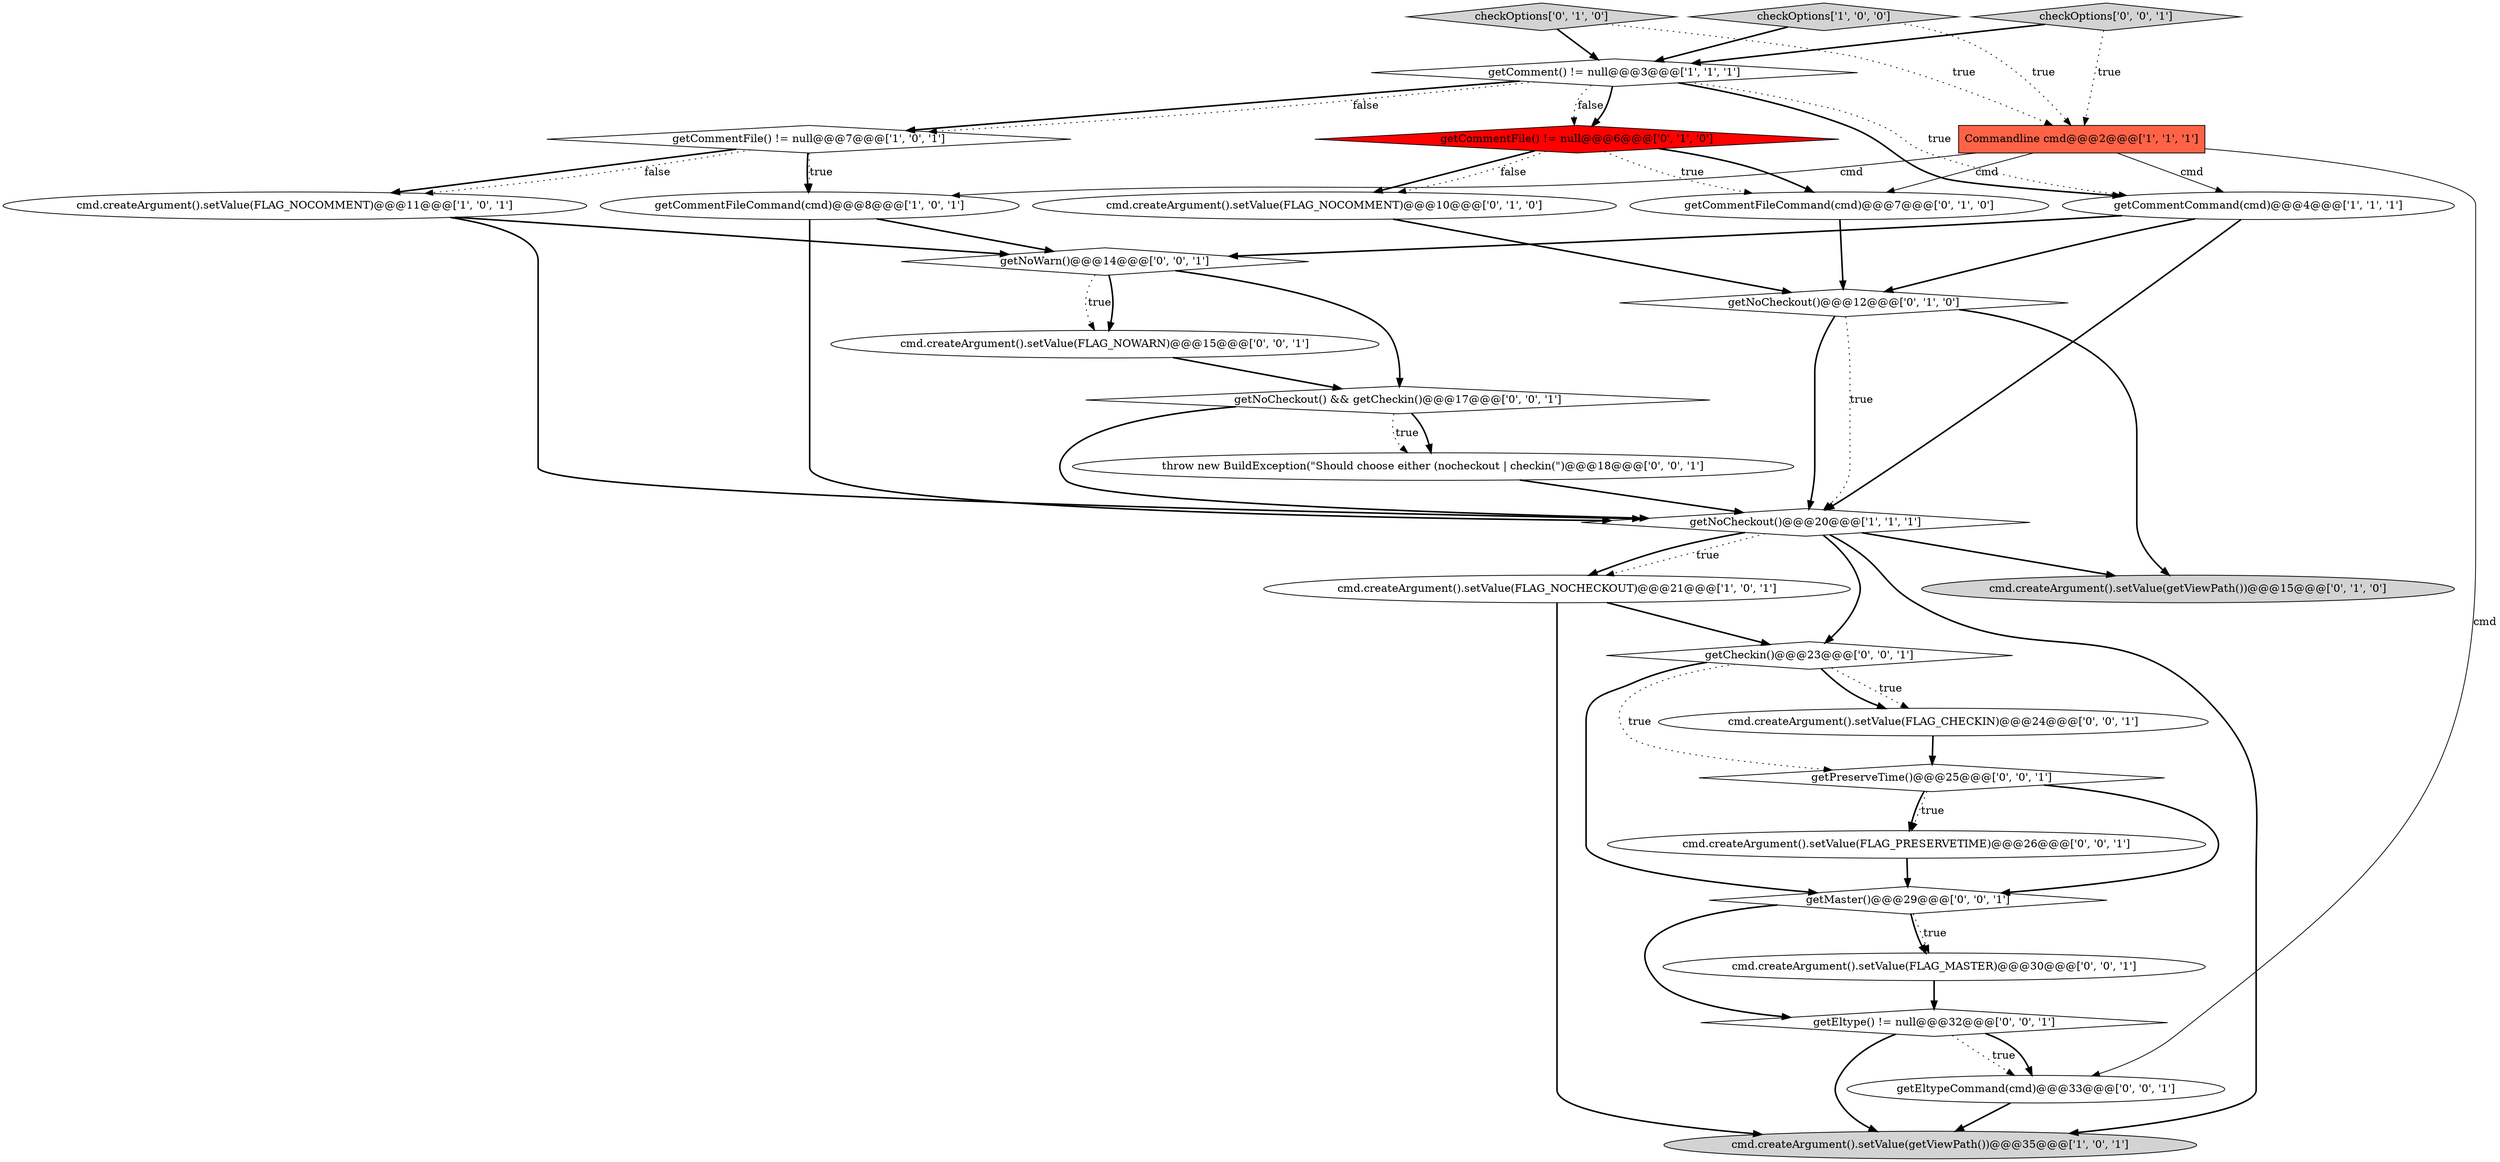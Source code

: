 digraph {
1 [style = filled, label = "getComment() != null@@@3@@@['1', '1', '1']", fillcolor = white, shape = diamond image = "AAA0AAABBB1BBB"];
13 [style = filled, label = "getCommentFileCommand(cmd)@@@7@@@['0', '1', '0']", fillcolor = white, shape = ellipse image = "AAA0AAABBB2BBB"];
4 [style = filled, label = "getNoCheckout()@@@20@@@['1', '1', '1']", fillcolor = white, shape = diamond image = "AAA0AAABBB1BBB"];
10 [style = filled, label = "cmd.createArgument().setValue(getViewPath())@@@15@@@['0', '1', '0']", fillcolor = lightgray, shape = ellipse image = "AAA0AAABBB2BBB"];
24 [style = filled, label = "getCheckin()@@@23@@@['0', '0', '1']", fillcolor = white, shape = diamond image = "AAA0AAABBB3BBB"];
22 [style = filled, label = "getNoCheckout() && getCheckin()@@@17@@@['0', '0', '1']", fillcolor = white, shape = diamond image = "AAA0AAABBB3BBB"];
21 [style = filled, label = "getMaster()@@@29@@@['0', '0', '1']", fillcolor = white, shape = diamond image = "AAA0AAABBB3BBB"];
25 [style = filled, label = "cmd.createArgument().setValue(FLAG_PRESERVETIME)@@@26@@@['0', '0', '1']", fillcolor = white, shape = ellipse image = "AAA0AAABBB3BBB"];
5 [style = filled, label = "cmd.createArgument().setValue(FLAG_NOCHECKOUT)@@@21@@@['1', '0', '1']", fillcolor = white, shape = ellipse image = "AAA0AAABBB1BBB"];
11 [style = filled, label = "checkOptions['0', '1', '0']", fillcolor = lightgray, shape = diamond image = "AAA0AAABBB2BBB"];
2 [style = filled, label = "getCommentFileCommand(cmd)@@@8@@@['1', '0', '1']", fillcolor = white, shape = ellipse image = "AAA0AAABBB1BBB"];
23 [style = filled, label = "checkOptions['0', '0', '1']", fillcolor = lightgray, shape = diamond image = "AAA0AAABBB3BBB"];
28 [style = filled, label = "cmd.createArgument().setValue(FLAG_MASTER)@@@30@@@['0', '0', '1']", fillcolor = white, shape = ellipse image = "AAA0AAABBB3BBB"];
16 [style = filled, label = "getNoWarn()@@@14@@@['0', '0', '1']", fillcolor = white, shape = diamond image = "AAA0AAABBB3BBB"];
6 [style = filled, label = "checkOptions['1', '0', '0']", fillcolor = lightgray, shape = diamond image = "AAA0AAABBB1BBB"];
27 [style = filled, label = "getPreserveTime()@@@25@@@['0', '0', '1']", fillcolor = white, shape = diamond image = "AAA0AAABBB3BBB"];
7 [style = filled, label = "getCommentCommand(cmd)@@@4@@@['1', '1', '1']", fillcolor = white, shape = ellipse image = "AAA0AAABBB1BBB"];
14 [style = filled, label = "getCommentFile() != null@@@6@@@['0', '1', '0']", fillcolor = red, shape = diamond image = "AAA1AAABBB2BBB"];
0 [style = filled, label = "getCommentFile() != null@@@7@@@['1', '0', '1']", fillcolor = white, shape = diamond image = "AAA0AAABBB1BBB"];
3 [style = filled, label = "cmd.createArgument().setValue(FLAG_NOCOMMENT)@@@11@@@['1', '0', '1']", fillcolor = white, shape = ellipse image = "AAA0AAABBB1BBB"];
12 [style = filled, label = "getNoCheckout()@@@12@@@['0', '1', '0']", fillcolor = white, shape = diamond image = "AAA0AAABBB2BBB"];
26 [style = filled, label = "throw new BuildException(\"Should choose either (nocheckout | checkin(\")@@@18@@@['0', '0', '1']", fillcolor = white, shape = ellipse image = "AAA0AAABBB3BBB"];
20 [style = filled, label = "cmd.createArgument().setValue(FLAG_NOWARN)@@@15@@@['0', '0', '1']", fillcolor = white, shape = ellipse image = "AAA0AAABBB3BBB"];
8 [style = filled, label = "cmd.createArgument().setValue(getViewPath())@@@35@@@['1', '0', '1']", fillcolor = lightgray, shape = ellipse image = "AAA0AAABBB1BBB"];
18 [style = filled, label = "getEltypeCommand(cmd)@@@33@@@['0', '0', '1']", fillcolor = white, shape = ellipse image = "AAA0AAABBB3BBB"];
17 [style = filled, label = "getEltype() != null@@@32@@@['0', '0', '1']", fillcolor = white, shape = diamond image = "AAA0AAABBB3BBB"];
19 [style = filled, label = "cmd.createArgument().setValue(FLAG_CHECKIN)@@@24@@@['0', '0', '1']", fillcolor = white, shape = ellipse image = "AAA0AAABBB3BBB"];
15 [style = filled, label = "cmd.createArgument().setValue(FLAG_NOCOMMENT)@@@10@@@['0', '1', '0']", fillcolor = white, shape = ellipse image = "AAA0AAABBB2BBB"];
9 [style = filled, label = "Commandline cmd@@@2@@@['1', '1', '1']", fillcolor = tomato, shape = box image = "AAA0AAABBB1BBB"];
0->3 [style = bold, label=""];
4->10 [style = bold, label=""];
4->5 [style = dotted, label="true"];
5->8 [style = bold, label=""];
22->26 [style = bold, label=""];
17->8 [style = bold, label=""];
4->24 [style = bold, label=""];
24->19 [style = bold, label=""];
27->25 [style = dotted, label="true"];
9->7 [style = solid, label="cmd"];
17->18 [style = dotted, label="true"];
7->12 [style = bold, label=""];
11->1 [style = bold, label=""];
0->2 [style = bold, label=""];
16->20 [style = dotted, label="true"];
11->9 [style = dotted, label="true"];
1->0 [style = bold, label=""];
7->4 [style = bold, label=""];
3->16 [style = bold, label=""];
24->27 [style = dotted, label="true"];
16->22 [style = bold, label=""];
2->4 [style = bold, label=""];
1->7 [style = bold, label=""];
3->4 [style = bold, label=""];
21->28 [style = dotted, label="true"];
23->9 [style = dotted, label="true"];
14->13 [style = dotted, label="true"];
26->4 [style = bold, label=""];
21->28 [style = bold, label=""];
20->22 [style = bold, label=""];
22->4 [style = bold, label=""];
1->7 [style = dotted, label="true"];
6->1 [style = bold, label=""];
12->10 [style = bold, label=""];
13->12 [style = bold, label=""];
12->4 [style = bold, label=""];
0->3 [style = dotted, label="false"];
6->9 [style = dotted, label="true"];
22->26 [style = dotted, label="true"];
24->21 [style = bold, label=""];
9->18 [style = solid, label="cmd"];
5->24 [style = bold, label=""];
19->27 [style = bold, label=""];
17->18 [style = bold, label=""];
7->16 [style = bold, label=""];
1->14 [style = dotted, label="false"];
9->13 [style = solid, label="cmd"];
23->1 [style = bold, label=""];
28->17 [style = bold, label=""];
4->8 [style = bold, label=""];
24->19 [style = dotted, label="true"];
1->14 [style = bold, label=""];
12->4 [style = dotted, label="true"];
14->15 [style = bold, label=""];
15->12 [style = bold, label=""];
18->8 [style = bold, label=""];
0->2 [style = dotted, label="true"];
14->13 [style = bold, label=""];
16->20 [style = bold, label=""];
27->21 [style = bold, label=""];
4->5 [style = bold, label=""];
27->25 [style = bold, label=""];
9->2 [style = solid, label="cmd"];
25->21 [style = bold, label=""];
1->0 [style = dotted, label="false"];
21->17 [style = bold, label=""];
14->15 [style = dotted, label="false"];
2->16 [style = bold, label=""];
}
